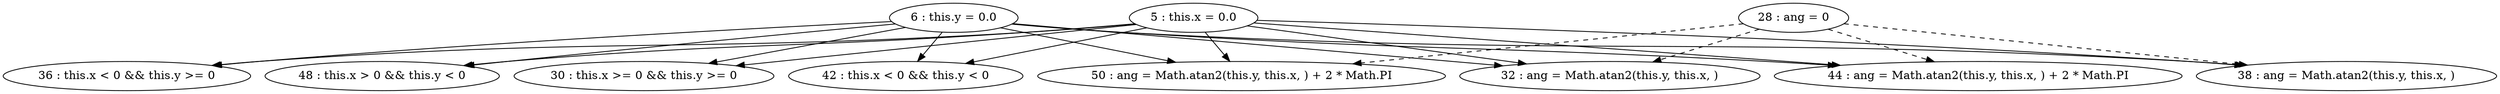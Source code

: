 digraph G {
"5 : this.x = 0.0"
"5 : this.x = 0.0" -> "30 : this.x >= 0 && this.y >= 0"
"5 : this.x = 0.0" -> "42 : this.x < 0 && this.y < 0"
"5 : this.x = 0.0" -> "36 : this.x < 0 && this.y >= 0"
"5 : this.x = 0.0" -> "44 : ang = Math.atan2(this.y, this.x, ) + 2 * Math.PI"
"5 : this.x = 0.0" -> "38 : ang = Math.atan2(this.y, this.x, )"
"5 : this.x = 0.0" -> "48 : this.x > 0 && this.y < 0"
"5 : this.x = 0.0" -> "50 : ang = Math.atan2(this.y, this.x, ) + 2 * Math.PI"
"5 : this.x = 0.0" -> "32 : ang = Math.atan2(this.y, this.x, )"
"6 : this.y = 0.0"
"6 : this.y = 0.0" -> "30 : this.x >= 0 && this.y >= 0"
"6 : this.y = 0.0" -> "42 : this.x < 0 && this.y < 0"
"6 : this.y = 0.0" -> "36 : this.x < 0 && this.y >= 0"
"6 : this.y = 0.0" -> "44 : ang = Math.atan2(this.y, this.x, ) + 2 * Math.PI"
"6 : this.y = 0.0" -> "38 : ang = Math.atan2(this.y, this.x, )"
"6 : this.y = 0.0" -> "48 : this.x > 0 && this.y < 0"
"6 : this.y = 0.0" -> "50 : ang = Math.atan2(this.y, this.x, ) + 2 * Math.PI"
"6 : this.y = 0.0" -> "32 : ang = Math.atan2(this.y, this.x, )"
"28 : ang = 0"
"28 : ang = 0" -> "44 : ang = Math.atan2(this.y, this.x, ) + 2 * Math.PI" [style=dashed]
"28 : ang = 0" -> "38 : ang = Math.atan2(this.y, this.x, )" [style=dashed]
"28 : ang = 0" -> "50 : ang = Math.atan2(this.y, this.x, ) + 2 * Math.PI" [style=dashed]
"28 : ang = 0" -> "32 : ang = Math.atan2(this.y, this.x, )" [style=dashed]
"30 : this.x >= 0 && this.y >= 0"
"32 : ang = Math.atan2(this.y, this.x, )"
"36 : this.x < 0 && this.y >= 0"
"38 : ang = Math.atan2(this.y, this.x, )"
"42 : this.x < 0 && this.y < 0"
"44 : ang = Math.atan2(this.y, this.x, ) + 2 * Math.PI"
"48 : this.x > 0 && this.y < 0"
"50 : ang = Math.atan2(this.y, this.x, ) + 2 * Math.PI"
}